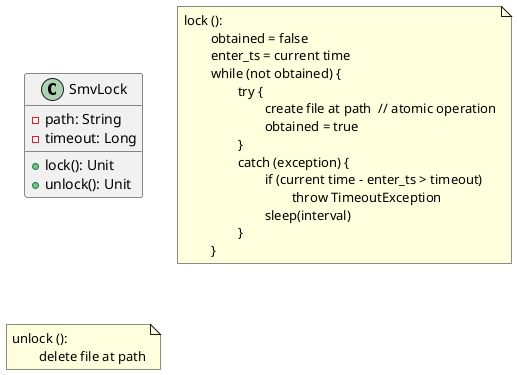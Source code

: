 @startuml

class SmvLock {
	-path: String
	-timeout: Long
	+lock(): Unit
	+unlock(): Unit
}

note as lock_pseudocode
	lock ():
		obtained = false
		enter_ts = current time
		while (not obtained) {
			try {
				create file at path  // atomic operation
				obtained = true
			}
			catch (exception) {
				if (current time - enter_ts > timeout)
					throw TimeoutException
				sleep(interval)
			}
		}
end note

note as unlock_pseudocode
	unlock ():
		delete file at path
end note

@enduml
